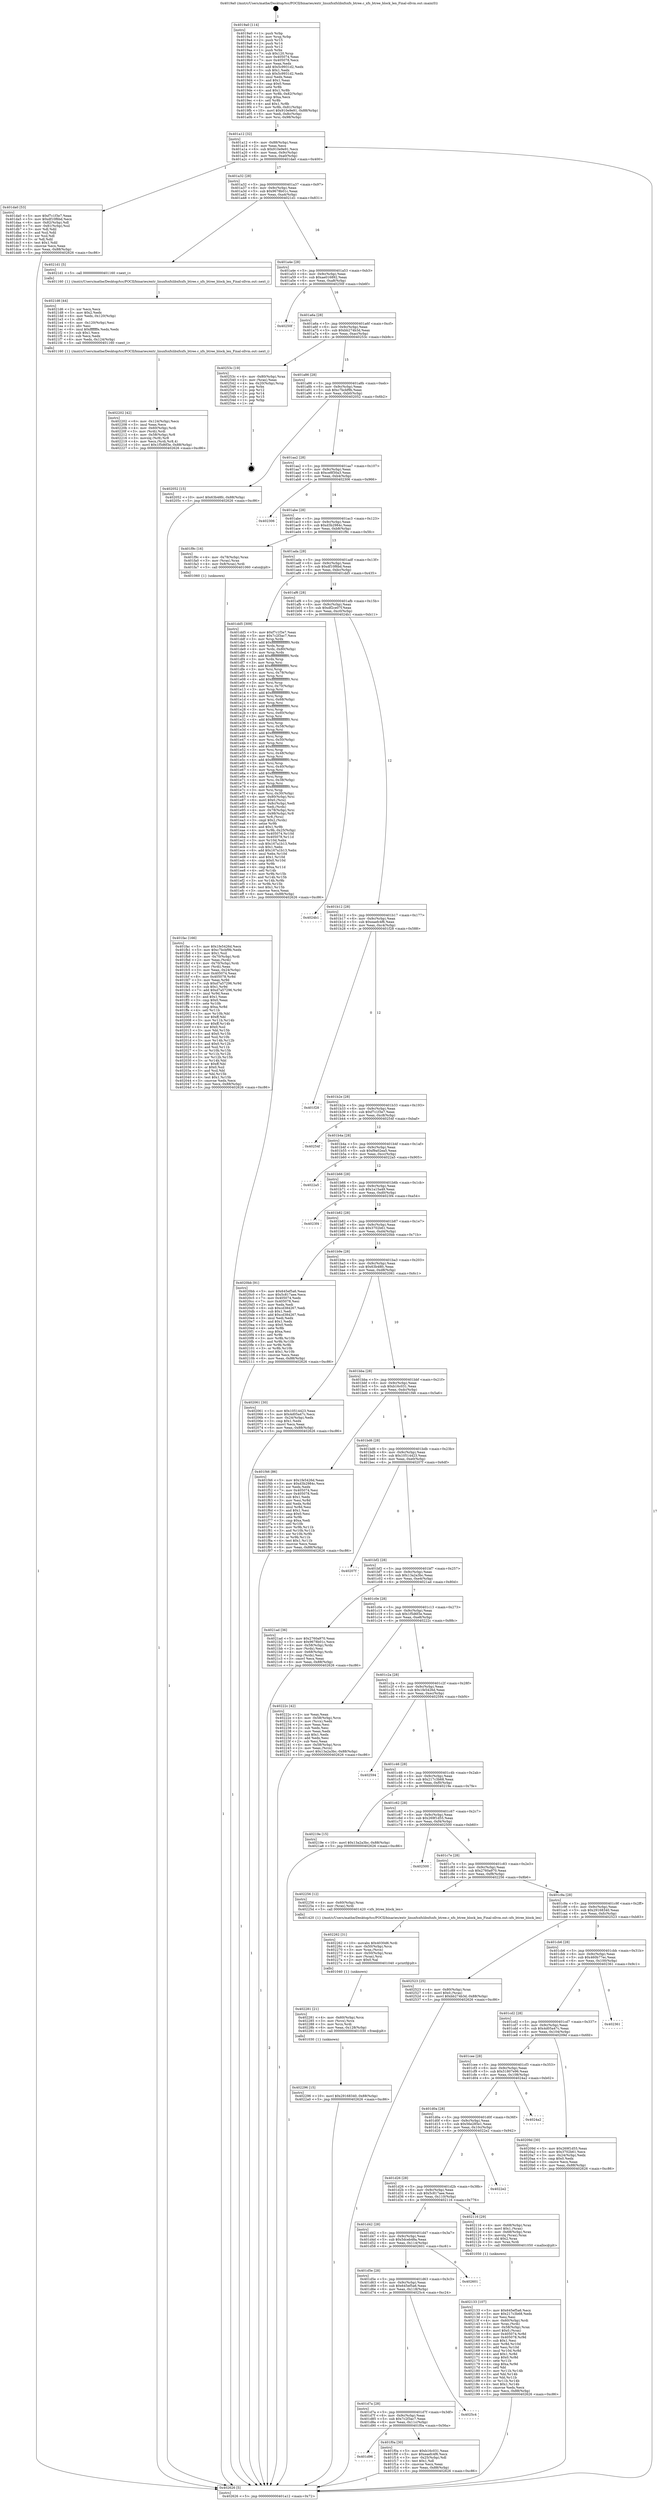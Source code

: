 digraph "0x4019a0" {
  label = "0x4019a0 (/mnt/c/Users/mathe/Desktop/tcc/POCII/binaries/extr_linuxfsxfslibxfsxfs_btree.c_xfs_btree_block_len_Final-ollvm.out::main(0))"
  labelloc = "t"
  node[shape=record]

  Entry [label="",width=0.3,height=0.3,shape=circle,fillcolor=black,style=filled]
  "0x401a12" [label="{
     0x401a12 [32]\l
     | [instrs]\l
     &nbsp;&nbsp;0x401a12 \<+6\>: mov -0x88(%rbp),%eax\l
     &nbsp;&nbsp;0x401a18 \<+2\>: mov %eax,%ecx\l
     &nbsp;&nbsp;0x401a1a \<+6\>: sub $0x910e9e91,%ecx\l
     &nbsp;&nbsp;0x401a20 \<+6\>: mov %eax,-0x9c(%rbp)\l
     &nbsp;&nbsp;0x401a26 \<+6\>: mov %ecx,-0xa0(%rbp)\l
     &nbsp;&nbsp;0x401a2c \<+6\>: je 0000000000401da0 \<main+0x400\>\l
  }"]
  "0x401da0" [label="{
     0x401da0 [53]\l
     | [instrs]\l
     &nbsp;&nbsp;0x401da0 \<+5\>: mov $0xf7c1f3e7,%eax\l
     &nbsp;&nbsp;0x401da5 \<+5\>: mov $0xdf10f6bd,%ecx\l
     &nbsp;&nbsp;0x401daa \<+6\>: mov -0x82(%rbp),%dl\l
     &nbsp;&nbsp;0x401db0 \<+7\>: mov -0x81(%rbp),%sil\l
     &nbsp;&nbsp;0x401db7 \<+3\>: mov %dl,%dil\l
     &nbsp;&nbsp;0x401dba \<+3\>: and %sil,%dil\l
     &nbsp;&nbsp;0x401dbd \<+3\>: xor %sil,%dl\l
     &nbsp;&nbsp;0x401dc0 \<+3\>: or %dl,%dil\l
     &nbsp;&nbsp;0x401dc3 \<+4\>: test $0x1,%dil\l
     &nbsp;&nbsp;0x401dc7 \<+3\>: cmovne %ecx,%eax\l
     &nbsp;&nbsp;0x401dca \<+6\>: mov %eax,-0x88(%rbp)\l
     &nbsp;&nbsp;0x401dd0 \<+5\>: jmp 0000000000402626 \<main+0xc86\>\l
  }"]
  "0x401a32" [label="{
     0x401a32 [28]\l
     | [instrs]\l
     &nbsp;&nbsp;0x401a32 \<+5\>: jmp 0000000000401a37 \<main+0x97\>\l
     &nbsp;&nbsp;0x401a37 \<+6\>: mov -0x9c(%rbp),%eax\l
     &nbsp;&nbsp;0x401a3d \<+5\>: sub $0x9678b01c,%eax\l
     &nbsp;&nbsp;0x401a42 \<+6\>: mov %eax,-0xa4(%rbp)\l
     &nbsp;&nbsp;0x401a48 \<+6\>: je 00000000004021d1 \<main+0x831\>\l
  }"]
  "0x402626" [label="{
     0x402626 [5]\l
     | [instrs]\l
     &nbsp;&nbsp;0x402626 \<+5\>: jmp 0000000000401a12 \<main+0x72\>\l
  }"]
  "0x4019a0" [label="{
     0x4019a0 [114]\l
     | [instrs]\l
     &nbsp;&nbsp;0x4019a0 \<+1\>: push %rbp\l
     &nbsp;&nbsp;0x4019a1 \<+3\>: mov %rsp,%rbp\l
     &nbsp;&nbsp;0x4019a4 \<+2\>: push %r15\l
     &nbsp;&nbsp;0x4019a6 \<+2\>: push %r14\l
     &nbsp;&nbsp;0x4019a8 \<+2\>: push %r12\l
     &nbsp;&nbsp;0x4019aa \<+1\>: push %rbx\l
     &nbsp;&nbsp;0x4019ab \<+7\>: sub $0x120,%rsp\l
     &nbsp;&nbsp;0x4019b2 \<+7\>: mov 0x405074,%eax\l
     &nbsp;&nbsp;0x4019b9 \<+7\>: mov 0x405078,%ecx\l
     &nbsp;&nbsp;0x4019c0 \<+2\>: mov %eax,%edx\l
     &nbsp;&nbsp;0x4019c2 \<+6\>: add $0x5c9931d2,%edx\l
     &nbsp;&nbsp;0x4019c8 \<+3\>: sub $0x1,%edx\l
     &nbsp;&nbsp;0x4019cb \<+6\>: sub $0x5c9931d2,%edx\l
     &nbsp;&nbsp;0x4019d1 \<+3\>: imul %edx,%eax\l
     &nbsp;&nbsp;0x4019d4 \<+3\>: and $0x1,%eax\l
     &nbsp;&nbsp;0x4019d7 \<+3\>: cmp $0x0,%eax\l
     &nbsp;&nbsp;0x4019da \<+4\>: sete %r8b\l
     &nbsp;&nbsp;0x4019de \<+4\>: and $0x1,%r8b\l
     &nbsp;&nbsp;0x4019e2 \<+7\>: mov %r8b,-0x82(%rbp)\l
     &nbsp;&nbsp;0x4019e9 \<+3\>: cmp $0xa,%ecx\l
     &nbsp;&nbsp;0x4019ec \<+4\>: setl %r8b\l
     &nbsp;&nbsp;0x4019f0 \<+4\>: and $0x1,%r8b\l
     &nbsp;&nbsp;0x4019f4 \<+7\>: mov %r8b,-0x81(%rbp)\l
     &nbsp;&nbsp;0x4019fb \<+10\>: movl $0x910e9e91,-0x88(%rbp)\l
     &nbsp;&nbsp;0x401a05 \<+6\>: mov %edi,-0x8c(%rbp)\l
     &nbsp;&nbsp;0x401a0b \<+7\>: mov %rsi,-0x98(%rbp)\l
  }"]
  Exit [label="",width=0.3,height=0.3,shape=circle,fillcolor=black,style=filled,peripheries=2]
  "0x4021d1" [label="{
     0x4021d1 [5]\l
     | [instrs]\l
     &nbsp;&nbsp;0x4021d1 \<+5\>: call 0000000000401160 \<next_i\>\l
     | [calls]\l
     &nbsp;&nbsp;0x401160 \{1\} (/mnt/c/Users/mathe/Desktop/tcc/POCII/binaries/extr_linuxfsxfslibxfsxfs_btree.c_xfs_btree_block_len_Final-ollvm.out::next_i)\l
  }"]
  "0x401a4e" [label="{
     0x401a4e [28]\l
     | [instrs]\l
     &nbsp;&nbsp;0x401a4e \<+5\>: jmp 0000000000401a53 \<main+0xb3\>\l
     &nbsp;&nbsp;0x401a53 \<+6\>: mov -0x9c(%rbp),%eax\l
     &nbsp;&nbsp;0x401a59 \<+5\>: sub $0xae016892,%eax\l
     &nbsp;&nbsp;0x401a5e \<+6\>: mov %eax,-0xa8(%rbp)\l
     &nbsp;&nbsp;0x401a64 \<+6\>: je 000000000040250f \<main+0xb6f\>\l
  }"]
  "0x402296" [label="{
     0x402296 [15]\l
     | [instrs]\l
     &nbsp;&nbsp;0x402296 \<+10\>: movl $0x29168340,-0x88(%rbp)\l
     &nbsp;&nbsp;0x4022a0 \<+5\>: jmp 0000000000402626 \<main+0xc86\>\l
  }"]
  "0x40250f" [label="{
     0x40250f\l
  }", style=dashed]
  "0x401a6a" [label="{
     0x401a6a [28]\l
     | [instrs]\l
     &nbsp;&nbsp;0x401a6a \<+5\>: jmp 0000000000401a6f \<main+0xcf\>\l
     &nbsp;&nbsp;0x401a6f \<+6\>: mov -0x9c(%rbp),%eax\l
     &nbsp;&nbsp;0x401a75 \<+5\>: sub $0xbb274b3d,%eax\l
     &nbsp;&nbsp;0x401a7a \<+6\>: mov %eax,-0xac(%rbp)\l
     &nbsp;&nbsp;0x401a80 \<+6\>: je 000000000040253c \<main+0xb9c\>\l
  }"]
  "0x402281" [label="{
     0x402281 [21]\l
     | [instrs]\l
     &nbsp;&nbsp;0x402281 \<+4\>: mov -0x60(%rbp),%rcx\l
     &nbsp;&nbsp;0x402285 \<+3\>: mov (%rcx),%rcx\l
     &nbsp;&nbsp;0x402288 \<+3\>: mov %rcx,%rdi\l
     &nbsp;&nbsp;0x40228b \<+6\>: mov %eax,-0x128(%rbp)\l
     &nbsp;&nbsp;0x402291 \<+5\>: call 0000000000401030 \<free@plt\>\l
     | [calls]\l
     &nbsp;&nbsp;0x401030 \{1\} (unknown)\l
  }"]
  "0x40253c" [label="{
     0x40253c [19]\l
     | [instrs]\l
     &nbsp;&nbsp;0x40253c \<+4\>: mov -0x80(%rbp),%rax\l
     &nbsp;&nbsp;0x402540 \<+2\>: mov (%rax),%eax\l
     &nbsp;&nbsp;0x402542 \<+4\>: lea -0x20(%rbp),%rsp\l
     &nbsp;&nbsp;0x402546 \<+1\>: pop %rbx\l
     &nbsp;&nbsp;0x402547 \<+2\>: pop %r12\l
     &nbsp;&nbsp;0x402549 \<+2\>: pop %r14\l
     &nbsp;&nbsp;0x40254b \<+2\>: pop %r15\l
     &nbsp;&nbsp;0x40254d \<+1\>: pop %rbp\l
     &nbsp;&nbsp;0x40254e \<+1\>: ret\l
  }"]
  "0x401a86" [label="{
     0x401a86 [28]\l
     | [instrs]\l
     &nbsp;&nbsp;0x401a86 \<+5\>: jmp 0000000000401a8b \<main+0xeb\>\l
     &nbsp;&nbsp;0x401a8b \<+6\>: mov -0x9c(%rbp),%eax\l
     &nbsp;&nbsp;0x401a91 \<+5\>: sub $0xc7bcbf9b,%eax\l
     &nbsp;&nbsp;0x401a96 \<+6\>: mov %eax,-0xb0(%rbp)\l
     &nbsp;&nbsp;0x401a9c \<+6\>: je 0000000000402052 \<main+0x6b2\>\l
  }"]
  "0x402262" [label="{
     0x402262 [31]\l
     | [instrs]\l
     &nbsp;&nbsp;0x402262 \<+10\>: movabs $0x4030d6,%rdi\l
     &nbsp;&nbsp;0x40226c \<+4\>: mov -0x50(%rbp),%rcx\l
     &nbsp;&nbsp;0x402270 \<+3\>: mov %rax,(%rcx)\l
     &nbsp;&nbsp;0x402273 \<+4\>: mov -0x50(%rbp),%rax\l
     &nbsp;&nbsp;0x402277 \<+3\>: mov (%rax),%rsi\l
     &nbsp;&nbsp;0x40227a \<+2\>: mov $0x0,%al\l
     &nbsp;&nbsp;0x40227c \<+5\>: call 0000000000401040 \<printf@plt\>\l
     | [calls]\l
     &nbsp;&nbsp;0x401040 \{1\} (unknown)\l
  }"]
  "0x402052" [label="{
     0x402052 [15]\l
     | [instrs]\l
     &nbsp;&nbsp;0x402052 \<+10\>: movl $0x63b48fc,-0x88(%rbp)\l
     &nbsp;&nbsp;0x40205c \<+5\>: jmp 0000000000402626 \<main+0xc86\>\l
  }"]
  "0x401aa2" [label="{
     0x401aa2 [28]\l
     | [instrs]\l
     &nbsp;&nbsp;0x401aa2 \<+5\>: jmp 0000000000401aa7 \<main+0x107\>\l
     &nbsp;&nbsp;0x401aa7 \<+6\>: mov -0x9c(%rbp),%eax\l
     &nbsp;&nbsp;0x401aad \<+5\>: sub $0xce8f30a3,%eax\l
     &nbsp;&nbsp;0x401ab2 \<+6\>: mov %eax,-0xb4(%rbp)\l
     &nbsp;&nbsp;0x401ab8 \<+6\>: je 0000000000402306 \<main+0x966\>\l
  }"]
  "0x402202" [label="{
     0x402202 [42]\l
     | [instrs]\l
     &nbsp;&nbsp;0x402202 \<+6\>: mov -0x124(%rbp),%ecx\l
     &nbsp;&nbsp;0x402208 \<+3\>: imul %eax,%ecx\l
     &nbsp;&nbsp;0x40220b \<+4\>: mov -0x60(%rbp),%rdi\l
     &nbsp;&nbsp;0x40220f \<+3\>: mov (%rdi),%rdi\l
     &nbsp;&nbsp;0x402212 \<+4\>: mov -0x58(%rbp),%r8\l
     &nbsp;&nbsp;0x402216 \<+3\>: movslq (%r8),%r8\l
     &nbsp;&nbsp;0x402219 \<+4\>: mov %ecx,(%rdi,%r8,4)\l
     &nbsp;&nbsp;0x40221d \<+10\>: movl $0x1f5d6f3e,-0x88(%rbp)\l
     &nbsp;&nbsp;0x402227 \<+5\>: jmp 0000000000402626 \<main+0xc86\>\l
  }"]
  "0x402306" [label="{
     0x402306\l
  }", style=dashed]
  "0x401abe" [label="{
     0x401abe [28]\l
     | [instrs]\l
     &nbsp;&nbsp;0x401abe \<+5\>: jmp 0000000000401ac3 \<main+0x123\>\l
     &nbsp;&nbsp;0x401ac3 \<+6\>: mov -0x9c(%rbp),%eax\l
     &nbsp;&nbsp;0x401ac9 \<+5\>: sub $0xd3b2984c,%eax\l
     &nbsp;&nbsp;0x401ace \<+6\>: mov %eax,-0xb8(%rbp)\l
     &nbsp;&nbsp;0x401ad4 \<+6\>: je 0000000000401f9c \<main+0x5fc\>\l
  }"]
  "0x4021d6" [label="{
     0x4021d6 [44]\l
     | [instrs]\l
     &nbsp;&nbsp;0x4021d6 \<+2\>: xor %ecx,%ecx\l
     &nbsp;&nbsp;0x4021d8 \<+5\>: mov $0x2,%edx\l
     &nbsp;&nbsp;0x4021dd \<+6\>: mov %edx,-0x120(%rbp)\l
     &nbsp;&nbsp;0x4021e3 \<+1\>: cltd\l
     &nbsp;&nbsp;0x4021e4 \<+6\>: mov -0x120(%rbp),%esi\l
     &nbsp;&nbsp;0x4021ea \<+2\>: idiv %esi\l
     &nbsp;&nbsp;0x4021ec \<+6\>: imul $0xfffffffe,%edx,%edx\l
     &nbsp;&nbsp;0x4021f2 \<+3\>: sub $0x1,%ecx\l
     &nbsp;&nbsp;0x4021f5 \<+2\>: sub %ecx,%edx\l
     &nbsp;&nbsp;0x4021f7 \<+6\>: mov %edx,-0x124(%rbp)\l
     &nbsp;&nbsp;0x4021fd \<+5\>: call 0000000000401160 \<next_i\>\l
     | [calls]\l
     &nbsp;&nbsp;0x401160 \{1\} (/mnt/c/Users/mathe/Desktop/tcc/POCII/binaries/extr_linuxfsxfslibxfsxfs_btree.c_xfs_btree_block_len_Final-ollvm.out::next_i)\l
  }"]
  "0x401f9c" [label="{
     0x401f9c [16]\l
     | [instrs]\l
     &nbsp;&nbsp;0x401f9c \<+4\>: mov -0x78(%rbp),%rax\l
     &nbsp;&nbsp;0x401fa0 \<+3\>: mov (%rax),%rax\l
     &nbsp;&nbsp;0x401fa3 \<+4\>: mov 0x8(%rax),%rdi\l
     &nbsp;&nbsp;0x401fa7 \<+5\>: call 0000000000401060 \<atoi@plt\>\l
     | [calls]\l
     &nbsp;&nbsp;0x401060 \{1\} (unknown)\l
  }"]
  "0x401ada" [label="{
     0x401ada [28]\l
     | [instrs]\l
     &nbsp;&nbsp;0x401ada \<+5\>: jmp 0000000000401adf \<main+0x13f\>\l
     &nbsp;&nbsp;0x401adf \<+6\>: mov -0x9c(%rbp),%eax\l
     &nbsp;&nbsp;0x401ae5 \<+5\>: sub $0xdf10f6bd,%eax\l
     &nbsp;&nbsp;0x401aea \<+6\>: mov %eax,-0xbc(%rbp)\l
     &nbsp;&nbsp;0x401af0 \<+6\>: je 0000000000401dd5 \<main+0x435\>\l
  }"]
  "0x402133" [label="{
     0x402133 [107]\l
     | [instrs]\l
     &nbsp;&nbsp;0x402133 \<+5\>: mov $0x645ef5a6,%ecx\l
     &nbsp;&nbsp;0x402138 \<+5\>: mov $0x217c3b68,%edx\l
     &nbsp;&nbsp;0x40213d \<+2\>: xor %esi,%esi\l
     &nbsp;&nbsp;0x40213f \<+4\>: mov -0x60(%rbp),%rdi\l
     &nbsp;&nbsp;0x402143 \<+3\>: mov %rax,(%rdi)\l
     &nbsp;&nbsp;0x402146 \<+4\>: mov -0x58(%rbp),%rax\l
     &nbsp;&nbsp;0x40214a \<+6\>: movl $0x0,(%rax)\l
     &nbsp;&nbsp;0x402150 \<+8\>: mov 0x405074,%r8d\l
     &nbsp;&nbsp;0x402158 \<+8\>: mov 0x405078,%r9d\l
     &nbsp;&nbsp;0x402160 \<+3\>: sub $0x1,%esi\l
     &nbsp;&nbsp;0x402163 \<+3\>: mov %r8d,%r10d\l
     &nbsp;&nbsp;0x402166 \<+3\>: add %esi,%r10d\l
     &nbsp;&nbsp;0x402169 \<+4\>: imul %r10d,%r8d\l
     &nbsp;&nbsp;0x40216d \<+4\>: and $0x1,%r8d\l
     &nbsp;&nbsp;0x402171 \<+4\>: cmp $0x0,%r8d\l
     &nbsp;&nbsp;0x402175 \<+4\>: sete %r11b\l
     &nbsp;&nbsp;0x402179 \<+4\>: cmp $0xa,%r9d\l
     &nbsp;&nbsp;0x40217d \<+3\>: setl %bl\l
     &nbsp;&nbsp;0x402180 \<+3\>: mov %r11b,%r14b\l
     &nbsp;&nbsp;0x402183 \<+3\>: and %bl,%r14b\l
     &nbsp;&nbsp;0x402186 \<+3\>: xor %bl,%r11b\l
     &nbsp;&nbsp;0x402189 \<+3\>: or %r11b,%r14b\l
     &nbsp;&nbsp;0x40218c \<+4\>: test $0x1,%r14b\l
     &nbsp;&nbsp;0x402190 \<+3\>: cmovne %edx,%ecx\l
     &nbsp;&nbsp;0x402193 \<+6\>: mov %ecx,-0x88(%rbp)\l
     &nbsp;&nbsp;0x402199 \<+5\>: jmp 0000000000402626 \<main+0xc86\>\l
  }"]
  "0x401dd5" [label="{
     0x401dd5 [309]\l
     | [instrs]\l
     &nbsp;&nbsp;0x401dd5 \<+5\>: mov $0xf7c1f3e7,%eax\l
     &nbsp;&nbsp;0x401dda \<+5\>: mov $0x7c2f3ac7,%ecx\l
     &nbsp;&nbsp;0x401ddf \<+3\>: mov %rsp,%rdx\l
     &nbsp;&nbsp;0x401de2 \<+4\>: add $0xfffffffffffffff0,%rdx\l
     &nbsp;&nbsp;0x401de6 \<+3\>: mov %rdx,%rsp\l
     &nbsp;&nbsp;0x401de9 \<+4\>: mov %rdx,-0x80(%rbp)\l
     &nbsp;&nbsp;0x401ded \<+3\>: mov %rsp,%rdx\l
     &nbsp;&nbsp;0x401df0 \<+4\>: add $0xfffffffffffffff0,%rdx\l
     &nbsp;&nbsp;0x401df4 \<+3\>: mov %rdx,%rsp\l
     &nbsp;&nbsp;0x401df7 \<+3\>: mov %rsp,%rsi\l
     &nbsp;&nbsp;0x401dfa \<+4\>: add $0xfffffffffffffff0,%rsi\l
     &nbsp;&nbsp;0x401dfe \<+3\>: mov %rsi,%rsp\l
     &nbsp;&nbsp;0x401e01 \<+4\>: mov %rsi,-0x78(%rbp)\l
     &nbsp;&nbsp;0x401e05 \<+3\>: mov %rsp,%rsi\l
     &nbsp;&nbsp;0x401e08 \<+4\>: add $0xfffffffffffffff0,%rsi\l
     &nbsp;&nbsp;0x401e0c \<+3\>: mov %rsi,%rsp\l
     &nbsp;&nbsp;0x401e0f \<+4\>: mov %rsi,-0x70(%rbp)\l
     &nbsp;&nbsp;0x401e13 \<+3\>: mov %rsp,%rsi\l
     &nbsp;&nbsp;0x401e16 \<+4\>: add $0xfffffffffffffff0,%rsi\l
     &nbsp;&nbsp;0x401e1a \<+3\>: mov %rsi,%rsp\l
     &nbsp;&nbsp;0x401e1d \<+4\>: mov %rsi,-0x68(%rbp)\l
     &nbsp;&nbsp;0x401e21 \<+3\>: mov %rsp,%rsi\l
     &nbsp;&nbsp;0x401e24 \<+4\>: add $0xfffffffffffffff0,%rsi\l
     &nbsp;&nbsp;0x401e28 \<+3\>: mov %rsi,%rsp\l
     &nbsp;&nbsp;0x401e2b \<+4\>: mov %rsi,-0x60(%rbp)\l
     &nbsp;&nbsp;0x401e2f \<+3\>: mov %rsp,%rsi\l
     &nbsp;&nbsp;0x401e32 \<+4\>: add $0xfffffffffffffff0,%rsi\l
     &nbsp;&nbsp;0x401e36 \<+3\>: mov %rsi,%rsp\l
     &nbsp;&nbsp;0x401e39 \<+4\>: mov %rsi,-0x58(%rbp)\l
     &nbsp;&nbsp;0x401e3d \<+3\>: mov %rsp,%rsi\l
     &nbsp;&nbsp;0x401e40 \<+4\>: add $0xfffffffffffffff0,%rsi\l
     &nbsp;&nbsp;0x401e44 \<+3\>: mov %rsi,%rsp\l
     &nbsp;&nbsp;0x401e47 \<+4\>: mov %rsi,-0x50(%rbp)\l
     &nbsp;&nbsp;0x401e4b \<+3\>: mov %rsp,%rsi\l
     &nbsp;&nbsp;0x401e4e \<+4\>: add $0xfffffffffffffff0,%rsi\l
     &nbsp;&nbsp;0x401e52 \<+3\>: mov %rsi,%rsp\l
     &nbsp;&nbsp;0x401e55 \<+4\>: mov %rsi,-0x48(%rbp)\l
     &nbsp;&nbsp;0x401e59 \<+3\>: mov %rsp,%rsi\l
     &nbsp;&nbsp;0x401e5c \<+4\>: add $0xfffffffffffffff0,%rsi\l
     &nbsp;&nbsp;0x401e60 \<+3\>: mov %rsi,%rsp\l
     &nbsp;&nbsp;0x401e63 \<+4\>: mov %rsi,-0x40(%rbp)\l
     &nbsp;&nbsp;0x401e67 \<+3\>: mov %rsp,%rsi\l
     &nbsp;&nbsp;0x401e6a \<+4\>: add $0xfffffffffffffff0,%rsi\l
     &nbsp;&nbsp;0x401e6e \<+3\>: mov %rsi,%rsp\l
     &nbsp;&nbsp;0x401e71 \<+4\>: mov %rsi,-0x38(%rbp)\l
     &nbsp;&nbsp;0x401e75 \<+3\>: mov %rsp,%rsi\l
     &nbsp;&nbsp;0x401e78 \<+4\>: add $0xfffffffffffffff0,%rsi\l
     &nbsp;&nbsp;0x401e7c \<+3\>: mov %rsi,%rsp\l
     &nbsp;&nbsp;0x401e7f \<+4\>: mov %rsi,-0x30(%rbp)\l
     &nbsp;&nbsp;0x401e83 \<+4\>: mov -0x80(%rbp),%rsi\l
     &nbsp;&nbsp;0x401e87 \<+6\>: movl $0x0,(%rsi)\l
     &nbsp;&nbsp;0x401e8d \<+6\>: mov -0x8c(%rbp),%edi\l
     &nbsp;&nbsp;0x401e93 \<+2\>: mov %edi,(%rdx)\l
     &nbsp;&nbsp;0x401e95 \<+4\>: mov -0x78(%rbp),%rsi\l
     &nbsp;&nbsp;0x401e99 \<+7\>: mov -0x98(%rbp),%r8\l
     &nbsp;&nbsp;0x401ea0 \<+3\>: mov %r8,(%rsi)\l
     &nbsp;&nbsp;0x401ea3 \<+3\>: cmpl $0x2,(%rdx)\l
     &nbsp;&nbsp;0x401ea6 \<+4\>: setne %r9b\l
     &nbsp;&nbsp;0x401eaa \<+4\>: and $0x1,%r9b\l
     &nbsp;&nbsp;0x401eae \<+4\>: mov %r9b,-0x25(%rbp)\l
     &nbsp;&nbsp;0x401eb2 \<+8\>: mov 0x405074,%r10d\l
     &nbsp;&nbsp;0x401eba \<+8\>: mov 0x405078,%r11d\l
     &nbsp;&nbsp;0x401ec2 \<+3\>: mov %r10d,%ebx\l
     &nbsp;&nbsp;0x401ec5 \<+6\>: sub $0x167a1b13,%ebx\l
     &nbsp;&nbsp;0x401ecb \<+3\>: sub $0x1,%ebx\l
     &nbsp;&nbsp;0x401ece \<+6\>: add $0x167a1b13,%ebx\l
     &nbsp;&nbsp;0x401ed4 \<+4\>: imul %ebx,%r10d\l
     &nbsp;&nbsp;0x401ed8 \<+4\>: and $0x1,%r10d\l
     &nbsp;&nbsp;0x401edc \<+4\>: cmp $0x0,%r10d\l
     &nbsp;&nbsp;0x401ee0 \<+4\>: sete %r9b\l
     &nbsp;&nbsp;0x401ee4 \<+4\>: cmp $0xa,%r11d\l
     &nbsp;&nbsp;0x401ee8 \<+4\>: setl %r14b\l
     &nbsp;&nbsp;0x401eec \<+3\>: mov %r9b,%r15b\l
     &nbsp;&nbsp;0x401eef \<+3\>: and %r14b,%r15b\l
     &nbsp;&nbsp;0x401ef2 \<+3\>: xor %r14b,%r9b\l
     &nbsp;&nbsp;0x401ef5 \<+3\>: or %r9b,%r15b\l
     &nbsp;&nbsp;0x401ef8 \<+4\>: test $0x1,%r15b\l
     &nbsp;&nbsp;0x401efc \<+3\>: cmovne %ecx,%eax\l
     &nbsp;&nbsp;0x401eff \<+6\>: mov %eax,-0x88(%rbp)\l
     &nbsp;&nbsp;0x401f05 \<+5\>: jmp 0000000000402626 \<main+0xc86\>\l
  }"]
  "0x401af6" [label="{
     0x401af6 [28]\l
     | [instrs]\l
     &nbsp;&nbsp;0x401af6 \<+5\>: jmp 0000000000401afb \<main+0x15b\>\l
     &nbsp;&nbsp;0x401afb \<+6\>: mov -0x9c(%rbp),%eax\l
     &nbsp;&nbsp;0x401b01 \<+5\>: sub $0xdf2ce07f,%eax\l
     &nbsp;&nbsp;0x401b06 \<+6\>: mov %eax,-0xc0(%rbp)\l
     &nbsp;&nbsp;0x401b0c \<+6\>: je 00000000004024b1 \<main+0xb11\>\l
  }"]
  "0x401fac" [label="{
     0x401fac [166]\l
     | [instrs]\l
     &nbsp;&nbsp;0x401fac \<+5\>: mov $0x1fe5426d,%ecx\l
     &nbsp;&nbsp;0x401fb1 \<+5\>: mov $0xc7bcbf9b,%edx\l
     &nbsp;&nbsp;0x401fb6 \<+3\>: mov $0x1,%sil\l
     &nbsp;&nbsp;0x401fb9 \<+4\>: mov -0x70(%rbp),%rdi\l
     &nbsp;&nbsp;0x401fbd \<+2\>: mov %eax,(%rdi)\l
     &nbsp;&nbsp;0x401fbf \<+4\>: mov -0x70(%rbp),%rdi\l
     &nbsp;&nbsp;0x401fc3 \<+2\>: mov (%rdi),%eax\l
     &nbsp;&nbsp;0x401fc5 \<+3\>: mov %eax,-0x24(%rbp)\l
     &nbsp;&nbsp;0x401fc8 \<+7\>: mov 0x405074,%eax\l
     &nbsp;&nbsp;0x401fcf \<+8\>: mov 0x405078,%r8d\l
     &nbsp;&nbsp;0x401fd7 \<+3\>: mov %eax,%r9d\l
     &nbsp;&nbsp;0x401fda \<+7\>: sub $0xd7a57296,%r9d\l
     &nbsp;&nbsp;0x401fe1 \<+4\>: sub $0x1,%r9d\l
     &nbsp;&nbsp;0x401fe5 \<+7\>: add $0xd7a57296,%r9d\l
     &nbsp;&nbsp;0x401fec \<+4\>: imul %r9d,%eax\l
     &nbsp;&nbsp;0x401ff0 \<+3\>: and $0x1,%eax\l
     &nbsp;&nbsp;0x401ff3 \<+3\>: cmp $0x0,%eax\l
     &nbsp;&nbsp;0x401ff6 \<+4\>: sete %r10b\l
     &nbsp;&nbsp;0x401ffa \<+4\>: cmp $0xa,%r8d\l
     &nbsp;&nbsp;0x401ffe \<+4\>: setl %r11b\l
     &nbsp;&nbsp;0x402002 \<+3\>: mov %r10b,%bl\l
     &nbsp;&nbsp;0x402005 \<+3\>: xor $0xff,%bl\l
     &nbsp;&nbsp;0x402008 \<+3\>: mov %r11b,%r14b\l
     &nbsp;&nbsp;0x40200b \<+4\>: xor $0xff,%r14b\l
     &nbsp;&nbsp;0x40200f \<+4\>: xor $0x0,%sil\l
     &nbsp;&nbsp;0x402013 \<+3\>: mov %bl,%r15b\l
     &nbsp;&nbsp;0x402016 \<+4\>: and $0x0,%r15b\l
     &nbsp;&nbsp;0x40201a \<+3\>: and %sil,%r10b\l
     &nbsp;&nbsp;0x40201d \<+3\>: mov %r14b,%r12b\l
     &nbsp;&nbsp;0x402020 \<+4\>: and $0x0,%r12b\l
     &nbsp;&nbsp;0x402024 \<+3\>: and %sil,%r11b\l
     &nbsp;&nbsp;0x402027 \<+3\>: or %r10b,%r15b\l
     &nbsp;&nbsp;0x40202a \<+3\>: or %r11b,%r12b\l
     &nbsp;&nbsp;0x40202d \<+3\>: xor %r12b,%r15b\l
     &nbsp;&nbsp;0x402030 \<+3\>: or %r14b,%bl\l
     &nbsp;&nbsp;0x402033 \<+3\>: xor $0xff,%bl\l
     &nbsp;&nbsp;0x402036 \<+4\>: or $0x0,%sil\l
     &nbsp;&nbsp;0x40203a \<+3\>: and %sil,%bl\l
     &nbsp;&nbsp;0x40203d \<+3\>: or %bl,%r15b\l
     &nbsp;&nbsp;0x402040 \<+4\>: test $0x1,%r15b\l
     &nbsp;&nbsp;0x402044 \<+3\>: cmovne %edx,%ecx\l
     &nbsp;&nbsp;0x402047 \<+6\>: mov %ecx,-0x88(%rbp)\l
     &nbsp;&nbsp;0x40204d \<+5\>: jmp 0000000000402626 \<main+0xc86\>\l
  }"]
  "0x401d96" [label="{
     0x401d96\l
  }", style=dashed]
  "0x4024b1" [label="{
     0x4024b1\l
  }", style=dashed]
  "0x401b12" [label="{
     0x401b12 [28]\l
     | [instrs]\l
     &nbsp;&nbsp;0x401b12 \<+5\>: jmp 0000000000401b17 \<main+0x177\>\l
     &nbsp;&nbsp;0x401b17 \<+6\>: mov -0x9c(%rbp),%eax\l
     &nbsp;&nbsp;0x401b1d \<+5\>: sub $0xeaefc4f6,%eax\l
     &nbsp;&nbsp;0x401b22 \<+6\>: mov %eax,-0xc4(%rbp)\l
     &nbsp;&nbsp;0x401b28 \<+6\>: je 0000000000401f28 \<main+0x588\>\l
  }"]
  "0x401f0a" [label="{
     0x401f0a [30]\l
     | [instrs]\l
     &nbsp;&nbsp;0x401f0a \<+5\>: mov $0xb16c031,%eax\l
     &nbsp;&nbsp;0x401f0f \<+5\>: mov $0xeaefc4f6,%ecx\l
     &nbsp;&nbsp;0x401f14 \<+3\>: mov -0x25(%rbp),%dl\l
     &nbsp;&nbsp;0x401f17 \<+3\>: test $0x1,%dl\l
     &nbsp;&nbsp;0x401f1a \<+3\>: cmovne %ecx,%eax\l
     &nbsp;&nbsp;0x401f1d \<+6\>: mov %eax,-0x88(%rbp)\l
     &nbsp;&nbsp;0x401f23 \<+5\>: jmp 0000000000402626 \<main+0xc86\>\l
  }"]
  "0x401f28" [label="{
     0x401f28\l
  }", style=dashed]
  "0x401b2e" [label="{
     0x401b2e [28]\l
     | [instrs]\l
     &nbsp;&nbsp;0x401b2e \<+5\>: jmp 0000000000401b33 \<main+0x193\>\l
     &nbsp;&nbsp;0x401b33 \<+6\>: mov -0x9c(%rbp),%eax\l
     &nbsp;&nbsp;0x401b39 \<+5\>: sub $0xf7c1f3e7,%eax\l
     &nbsp;&nbsp;0x401b3e \<+6\>: mov %eax,-0xc8(%rbp)\l
     &nbsp;&nbsp;0x401b44 \<+6\>: je 000000000040254f \<main+0xbaf\>\l
  }"]
  "0x401d7a" [label="{
     0x401d7a [28]\l
     | [instrs]\l
     &nbsp;&nbsp;0x401d7a \<+5\>: jmp 0000000000401d7f \<main+0x3df\>\l
     &nbsp;&nbsp;0x401d7f \<+6\>: mov -0x9c(%rbp),%eax\l
     &nbsp;&nbsp;0x401d85 \<+5\>: sub $0x7c2f3ac7,%eax\l
     &nbsp;&nbsp;0x401d8a \<+6\>: mov %eax,-0x11c(%rbp)\l
     &nbsp;&nbsp;0x401d90 \<+6\>: je 0000000000401f0a \<main+0x56a\>\l
  }"]
  "0x40254f" [label="{
     0x40254f\l
  }", style=dashed]
  "0x401b4a" [label="{
     0x401b4a [28]\l
     | [instrs]\l
     &nbsp;&nbsp;0x401b4a \<+5\>: jmp 0000000000401b4f \<main+0x1af\>\l
     &nbsp;&nbsp;0x401b4f \<+6\>: mov -0x9c(%rbp),%eax\l
     &nbsp;&nbsp;0x401b55 \<+5\>: sub $0xf9a02ea5,%eax\l
     &nbsp;&nbsp;0x401b5a \<+6\>: mov %eax,-0xcc(%rbp)\l
     &nbsp;&nbsp;0x401b60 \<+6\>: je 00000000004022a5 \<main+0x905\>\l
  }"]
  "0x4025c4" [label="{
     0x4025c4\l
  }", style=dashed]
  "0x4022a5" [label="{
     0x4022a5\l
  }", style=dashed]
  "0x401b66" [label="{
     0x401b66 [28]\l
     | [instrs]\l
     &nbsp;&nbsp;0x401b66 \<+5\>: jmp 0000000000401b6b \<main+0x1cb\>\l
     &nbsp;&nbsp;0x401b6b \<+6\>: mov -0x9c(%rbp),%eax\l
     &nbsp;&nbsp;0x401b71 \<+5\>: sub $0x1a15a49,%eax\l
     &nbsp;&nbsp;0x401b76 \<+6\>: mov %eax,-0xd0(%rbp)\l
     &nbsp;&nbsp;0x401b7c \<+6\>: je 00000000004023f4 \<main+0xa54\>\l
  }"]
  "0x401d5e" [label="{
     0x401d5e [28]\l
     | [instrs]\l
     &nbsp;&nbsp;0x401d5e \<+5\>: jmp 0000000000401d63 \<main+0x3c3\>\l
     &nbsp;&nbsp;0x401d63 \<+6\>: mov -0x9c(%rbp),%eax\l
     &nbsp;&nbsp;0x401d69 \<+5\>: sub $0x645ef5a6,%eax\l
     &nbsp;&nbsp;0x401d6e \<+6\>: mov %eax,-0x118(%rbp)\l
     &nbsp;&nbsp;0x401d74 \<+6\>: je 00000000004025c4 \<main+0xc24\>\l
  }"]
  "0x4023f4" [label="{
     0x4023f4\l
  }", style=dashed]
  "0x401b82" [label="{
     0x401b82 [28]\l
     | [instrs]\l
     &nbsp;&nbsp;0x401b82 \<+5\>: jmp 0000000000401b87 \<main+0x1e7\>\l
     &nbsp;&nbsp;0x401b87 \<+6\>: mov -0x9c(%rbp),%eax\l
     &nbsp;&nbsp;0x401b8d \<+5\>: sub $0x3702b61,%eax\l
     &nbsp;&nbsp;0x401b92 \<+6\>: mov %eax,-0xd4(%rbp)\l
     &nbsp;&nbsp;0x401b98 \<+6\>: je 00000000004020bb \<main+0x71b\>\l
  }"]
  "0x402601" [label="{
     0x402601\l
  }", style=dashed]
  "0x4020bb" [label="{
     0x4020bb [91]\l
     | [instrs]\l
     &nbsp;&nbsp;0x4020bb \<+5\>: mov $0x645ef5a6,%eax\l
     &nbsp;&nbsp;0x4020c0 \<+5\>: mov $0x5c817aee,%ecx\l
     &nbsp;&nbsp;0x4020c5 \<+7\>: mov 0x405074,%edx\l
     &nbsp;&nbsp;0x4020cc \<+7\>: mov 0x405078,%esi\l
     &nbsp;&nbsp;0x4020d3 \<+2\>: mov %edx,%edi\l
     &nbsp;&nbsp;0x4020d5 \<+6\>: sub $0xcd384267,%edi\l
     &nbsp;&nbsp;0x4020db \<+3\>: sub $0x1,%edi\l
     &nbsp;&nbsp;0x4020de \<+6\>: add $0xcd384267,%edi\l
     &nbsp;&nbsp;0x4020e4 \<+3\>: imul %edi,%edx\l
     &nbsp;&nbsp;0x4020e7 \<+3\>: and $0x1,%edx\l
     &nbsp;&nbsp;0x4020ea \<+3\>: cmp $0x0,%edx\l
     &nbsp;&nbsp;0x4020ed \<+4\>: sete %r8b\l
     &nbsp;&nbsp;0x4020f1 \<+3\>: cmp $0xa,%esi\l
     &nbsp;&nbsp;0x4020f4 \<+4\>: setl %r9b\l
     &nbsp;&nbsp;0x4020f8 \<+3\>: mov %r8b,%r10b\l
     &nbsp;&nbsp;0x4020fb \<+3\>: and %r9b,%r10b\l
     &nbsp;&nbsp;0x4020fe \<+3\>: xor %r9b,%r8b\l
     &nbsp;&nbsp;0x402101 \<+3\>: or %r8b,%r10b\l
     &nbsp;&nbsp;0x402104 \<+4\>: test $0x1,%r10b\l
     &nbsp;&nbsp;0x402108 \<+3\>: cmovne %ecx,%eax\l
     &nbsp;&nbsp;0x40210b \<+6\>: mov %eax,-0x88(%rbp)\l
     &nbsp;&nbsp;0x402111 \<+5\>: jmp 0000000000402626 \<main+0xc86\>\l
  }"]
  "0x401b9e" [label="{
     0x401b9e [28]\l
     | [instrs]\l
     &nbsp;&nbsp;0x401b9e \<+5\>: jmp 0000000000401ba3 \<main+0x203\>\l
     &nbsp;&nbsp;0x401ba3 \<+6\>: mov -0x9c(%rbp),%eax\l
     &nbsp;&nbsp;0x401ba9 \<+5\>: sub $0x63b48fc,%eax\l
     &nbsp;&nbsp;0x401bae \<+6\>: mov %eax,-0xd8(%rbp)\l
     &nbsp;&nbsp;0x401bb4 \<+6\>: je 0000000000402061 \<main+0x6c1\>\l
  }"]
  "0x401d42" [label="{
     0x401d42 [28]\l
     | [instrs]\l
     &nbsp;&nbsp;0x401d42 \<+5\>: jmp 0000000000401d47 \<main+0x3a7\>\l
     &nbsp;&nbsp;0x401d47 \<+6\>: mov -0x9c(%rbp),%eax\l
     &nbsp;&nbsp;0x401d4d \<+5\>: sub $0x5dceb48a,%eax\l
     &nbsp;&nbsp;0x401d52 \<+6\>: mov %eax,-0x114(%rbp)\l
     &nbsp;&nbsp;0x401d58 \<+6\>: je 0000000000402601 \<main+0xc61\>\l
  }"]
  "0x402061" [label="{
     0x402061 [30]\l
     | [instrs]\l
     &nbsp;&nbsp;0x402061 \<+5\>: mov $0x10514423,%eax\l
     &nbsp;&nbsp;0x402066 \<+5\>: mov $0x4d05a47c,%ecx\l
     &nbsp;&nbsp;0x40206b \<+3\>: mov -0x24(%rbp),%edx\l
     &nbsp;&nbsp;0x40206e \<+3\>: cmp $0x1,%edx\l
     &nbsp;&nbsp;0x402071 \<+3\>: cmovl %ecx,%eax\l
     &nbsp;&nbsp;0x402074 \<+6\>: mov %eax,-0x88(%rbp)\l
     &nbsp;&nbsp;0x40207a \<+5\>: jmp 0000000000402626 \<main+0xc86\>\l
  }"]
  "0x401bba" [label="{
     0x401bba [28]\l
     | [instrs]\l
     &nbsp;&nbsp;0x401bba \<+5\>: jmp 0000000000401bbf \<main+0x21f\>\l
     &nbsp;&nbsp;0x401bbf \<+6\>: mov -0x9c(%rbp),%eax\l
     &nbsp;&nbsp;0x401bc5 \<+5\>: sub $0xb16c031,%eax\l
     &nbsp;&nbsp;0x401bca \<+6\>: mov %eax,-0xdc(%rbp)\l
     &nbsp;&nbsp;0x401bd0 \<+6\>: je 0000000000401f46 \<main+0x5a6\>\l
  }"]
  "0x402116" [label="{
     0x402116 [29]\l
     | [instrs]\l
     &nbsp;&nbsp;0x402116 \<+4\>: mov -0x68(%rbp),%rax\l
     &nbsp;&nbsp;0x40211a \<+6\>: movl $0x1,(%rax)\l
     &nbsp;&nbsp;0x402120 \<+4\>: mov -0x68(%rbp),%rax\l
     &nbsp;&nbsp;0x402124 \<+3\>: movslq (%rax),%rax\l
     &nbsp;&nbsp;0x402127 \<+4\>: shl $0x2,%rax\l
     &nbsp;&nbsp;0x40212b \<+3\>: mov %rax,%rdi\l
     &nbsp;&nbsp;0x40212e \<+5\>: call 0000000000401050 \<malloc@plt\>\l
     | [calls]\l
     &nbsp;&nbsp;0x401050 \{1\} (unknown)\l
  }"]
  "0x401f46" [label="{
     0x401f46 [86]\l
     | [instrs]\l
     &nbsp;&nbsp;0x401f46 \<+5\>: mov $0x1fe5426d,%eax\l
     &nbsp;&nbsp;0x401f4b \<+5\>: mov $0xd3b2984c,%ecx\l
     &nbsp;&nbsp;0x401f50 \<+2\>: xor %edx,%edx\l
     &nbsp;&nbsp;0x401f52 \<+7\>: mov 0x405074,%esi\l
     &nbsp;&nbsp;0x401f59 \<+7\>: mov 0x405078,%edi\l
     &nbsp;&nbsp;0x401f60 \<+3\>: sub $0x1,%edx\l
     &nbsp;&nbsp;0x401f63 \<+3\>: mov %esi,%r8d\l
     &nbsp;&nbsp;0x401f66 \<+3\>: add %edx,%r8d\l
     &nbsp;&nbsp;0x401f69 \<+4\>: imul %r8d,%esi\l
     &nbsp;&nbsp;0x401f6d \<+3\>: and $0x1,%esi\l
     &nbsp;&nbsp;0x401f70 \<+3\>: cmp $0x0,%esi\l
     &nbsp;&nbsp;0x401f73 \<+4\>: sete %r9b\l
     &nbsp;&nbsp;0x401f77 \<+3\>: cmp $0xa,%edi\l
     &nbsp;&nbsp;0x401f7a \<+4\>: setl %r10b\l
     &nbsp;&nbsp;0x401f7e \<+3\>: mov %r9b,%r11b\l
     &nbsp;&nbsp;0x401f81 \<+3\>: and %r10b,%r11b\l
     &nbsp;&nbsp;0x401f84 \<+3\>: xor %r10b,%r9b\l
     &nbsp;&nbsp;0x401f87 \<+3\>: or %r9b,%r11b\l
     &nbsp;&nbsp;0x401f8a \<+4\>: test $0x1,%r11b\l
     &nbsp;&nbsp;0x401f8e \<+3\>: cmovne %ecx,%eax\l
     &nbsp;&nbsp;0x401f91 \<+6\>: mov %eax,-0x88(%rbp)\l
     &nbsp;&nbsp;0x401f97 \<+5\>: jmp 0000000000402626 \<main+0xc86\>\l
  }"]
  "0x401bd6" [label="{
     0x401bd6 [28]\l
     | [instrs]\l
     &nbsp;&nbsp;0x401bd6 \<+5\>: jmp 0000000000401bdb \<main+0x23b\>\l
     &nbsp;&nbsp;0x401bdb \<+6\>: mov -0x9c(%rbp),%eax\l
     &nbsp;&nbsp;0x401be1 \<+5\>: sub $0x10514423,%eax\l
     &nbsp;&nbsp;0x401be6 \<+6\>: mov %eax,-0xe0(%rbp)\l
     &nbsp;&nbsp;0x401bec \<+6\>: je 000000000040207f \<main+0x6df\>\l
  }"]
  "0x401d26" [label="{
     0x401d26 [28]\l
     | [instrs]\l
     &nbsp;&nbsp;0x401d26 \<+5\>: jmp 0000000000401d2b \<main+0x38b\>\l
     &nbsp;&nbsp;0x401d2b \<+6\>: mov -0x9c(%rbp),%eax\l
     &nbsp;&nbsp;0x401d31 \<+5\>: sub $0x5c817aee,%eax\l
     &nbsp;&nbsp;0x401d36 \<+6\>: mov %eax,-0x110(%rbp)\l
     &nbsp;&nbsp;0x401d3c \<+6\>: je 0000000000402116 \<main+0x776\>\l
  }"]
  "0x40207f" [label="{
     0x40207f\l
  }", style=dashed]
  "0x401bf2" [label="{
     0x401bf2 [28]\l
     | [instrs]\l
     &nbsp;&nbsp;0x401bf2 \<+5\>: jmp 0000000000401bf7 \<main+0x257\>\l
     &nbsp;&nbsp;0x401bf7 \<+6\>: mov -0x9c(%rbp),%eax\l
     &nbsp;&nbsp;0x401bfd \<+5\>: sub $0x13a2a3bc,%eax\l
     &nbsp;&nbsp;0x401c02 \<+6\>: mov %eax,-0xe4(%rbp)\l
     &nbsp;&nbsp;0x401c08 \<+6\>: je 00000000004021ad \<main+0x80d\>\l
  }"]
  "0x4022e2" [label="{
     0x4022e2\l
  }", style=dashed]
  "0x4021ad" [label="{
     0x4021ad [36]\l
     | [instrs]\l
     &nbsp;&nbsp;0x4021ad \<+5\>: mov $0x2760a970,%eax\l
     &nbsp;&nbsp;0x4021b2 \<+5\>: mov $0x9678b01c,%ecx\l
     &nbsp;&nbsp;0x4021b7 \<+4\>: mov -0x58(%rbp),%rdx\l
     &nbsp;&nbsp;0x4021bb \<+2\>: mov (%rdx),%esi\l
     &nbsp;&nbsp;0x4021bd \<+4\>: mov -0x68(%rbp),%rdx\l
     &nbsp;&nbsp;0x4021c1 \<+2\>: cmp (%rdx),%esi\l
     &nbsp;&nbsp;0x4021c3 \<+3\>: cmovl %ecx,%eax\l
     &nbsp;&nbsp;0x4021c6 \<+6\>: mov %eax,-0x88(%rbp)\l
     &nbsp;&nbsp;0x4021cc \<+5\>: jmp 0000000000402626 \<main+0xc86\>\l
  }"]
  "0x401c0e" [label="{
     0x401c0e [28]\l
     | [instrs]\l
     &nbsp;&nbsp;0x401c0e \<+5\>: jmp 0000000000401c13 \<main+0x273\>\l
     &nbsp;&nbsp;0x401c13 \<+6\>: mov -0x9c(%rbp),%eax\l
     &nbsp;&nbsp;0x401c19 \<+5\>: sub $0x1f5d6f3e,%eax\l
     &nbsp;&nbsp;0x401c1e \<+6\>: mov %eax,-0xe8(%rbp)\l
     &nbsp;&nbsp;0x401c24 \<+6\>: je 000000000040222c \<main+0x88c\>\l
  }"]
  "0x401d0a" [label="{
     0x401d0a [28]\l
     | [instrs]\l
     &nbsp;&nbsp;0x401d0a \<+5\>: jmp 0000000000401d0f \<main+0x36f\>\l
     &nbsp;&nbsp;0x401d0f \<+6\>: mov -0x9c(%rbp),%eax\l
     &nbsp;&nbsp;0x401d15 \<+5\>: sub $0x56e285e1,%eax\l
     &nbsp;&nbsp;0x401d1a \<+6\>: mov %eax,-0x10c(%rbp)\l
     &nbsp;&nbsp;0x401d20 \<+6\>: je 00000000004022e2 \<main+0x942\>\l
  }"]
  "0x40222c" [label="{
     0x40222c [42]\l
     | [instrs]\l
     &nbsp;&nbsp;0x40222c \<+2\>: xor %eax,%eax\l
     &nbsp;&nbsp;0x40222e \<+4\>: mov -0x58(%rbp),%rcx\l
     &nbsp;&nbsp;0x402232 \<+2\>: mov (%rcx),%edx\l
     &nbsp;&nbsp;0x402234 \<+2\>: mov %eax,%esi\l
     &nbsp;&nbsp;0x402236 \<+2\>: sub %edx,%esi\l
     &nbsp;&nbsp;0x402238 \<+2\>: mov %eax,%edx\l
     &nbsp;&nbsp;0x40223a \<+3\>: sub $0x1,%edx\l
     &nbsp;&nbsp;0x40223d \<+2\>: add %edx,%esi\l
     &nbsp;&nbsp;0x40223f \<+2\>: sub %esi,%eax\l
     &nbsp;&nbsp;0x402241 \<+4\>: mov -0x58(%rbp),%rcx\l
     &nbsp;&nbsp;0x402245 \<+2\>: mov %eax,(%rcx)\l
     &nbsp;&nbsp;0x402247 \<+10\>: movl $0x13a2a3bc,-0x88(%rbp)\l
     &nbsp;&nbsp;0x402251 \<+5\>: jmp 0000000000402626 \<main+0xc86\>\l
  }"]
  "0x401c2a" [label="{
     0x401c2a [28]\l
     | [instrs]\l
     &nbsp;&nbsp;0x401c2a \<+5\>: jmp 0000000000401c2f \<main+0x28f\>\l
     &nbsp;&nbsp;0x401c2f \<+6\>: mov -0x9c(%rbp),%eax\l
     &nbsp;&nbsp;0x401c35 \<+5\>: sub $0x1fe5426d,%eax\l
     &nbsp;&nbsp;0x401c3a \<+6\>: mov %eax,-0xec(%rbp)\l
     &nbsp;&nbsp;0x401c40 \<+6\>: je 0000000000402594 \<main+0xbf4\>\l
  }"]
  "0x4024a2" [label="{
     0x4024a2\l
  }", style=dashed]
  "0x402594" [label="{
     0x402594\l
  }", style=dashed]
  "0x401c46" [label="{
     0x401c46 [28]\l
     | [instrs]\l
     &nbsp;&nbsp;0x401c46 \<+5\>: jmp 0000000000401c4b \<main+0x2ab\>\l
     &nbsp;&nbsp;0x401c4b \<+6\>: mov -0x9c(%rbp),%eax\l
     &nbsp;&nbsp;0x401c51 \<+5\>: sub $0x217c3b68,%eax\l
     &nbsp;&nbsp;0x401c56 \<+6\>: mov %eax,-0xf0(%rbp)\l
     &nbsp;&nbsp;0x401c5c \<+6\>: je 000000000040219e \<main+0x7fe\>\l
  }"]
  "0x401cee" [label="{
     0x401cee [28]\l
     | [instrs]\l
     &nbsp;&nbsp;0x401cee \<+5\>: jmp 0000000000401cf3 \<main+0x353\>\l
     &nbsp;&nbsp;0x401cf3 \<+6\>: mov -0x9c(%rbp),%eax\l
     &nbsp;&nbsp;0x401cf9 \<+5\>: sub $0x51807e96,%eax\l
     &nbsp;&nbsp;0x401cfe \<+6\>: mov %eax,-0x108(%rbp)\l
     &nbsp;&nbsp;0x401d04 \<+6\>: je 00000000004024a2 \<main+0xb02\>\l
  }"]
  "0x40219e" [label="{
     0x40219e [15]\l
     | [instrs]\l
     &nbsp;&nbsp;0x40219e \<+10\>: movl $0x13a2a3bc,-0x88(%rbp)\l
     &nbsp;&nbsp;0x4021a8 \<+5\>: jmp 0000000000402626 \<main+0xc86\>\l
  }"]
  "0x401c62" [label="{
     0x401c62 [28]\l
     | [instrs]\l
     &nbsp;&nbsp;0x401c62 \<+5\>: jmp 0000000000401c67 \<main+0x2c7\>\l
     &nbsp;&nbsp;0x401c67 \<+6\>: mov -0x9c(%rbp),%eax\l
     &nbsp;&nbsp;0x401c6d \<+5\>: sub $0x269f1d55,%eax\l
     &nbsp;&nbsp;0x401c72 \<+6\>: mov %eax,-0xf4(%rbp)\l
     &nbsp;&nbsp;0x401c78 \<+6\>: je 0000000000402500 \<main+0xb60\>\l
  }"]
  "0x40209d" [label="{
     0x40209d [30]\l
     | [instrs]\l
     &nbsp;&nbsp;0x40209d \<+5\>: mov $0x269f1d55,%eax\l
     &nbsp;&nbsp;0x4020a2 \<+5\>: mov $0x3702b61,%ecx\l
     &nbsp;&nbsp;0x4020a7 \<+3\>: mov -0x24(%rbp),%edx\l
     &nbsp;&nbsp;0x4020aa \<+3\>: cmp $0x0,%edx\l
     &nbsp;&nbsp;0x4020ad \<+3\>: cmove %ecx,%eax\l
     &nbsp;&nbsp;0x4020b0 \<+6\>: mov %eax,-0x88(%rbp)\l
     &nbsp;&nbsp;0x4020b6 \<+5\>: jmp 0000000000402626 \<main+0xc86\>\l
  }"]
  "0x402500" [label="{
     0x402500\l
  }", style=dashed]
  "0x401c7e" [label="{
     0x401c7e [28]\l
     | [instrs]\l
     &nbsp;&nbsp;0x401c7e \<+5\>: jmp 0000000000401c83 \<main+0x2e3\>\l
     &nbsp;&nbsp;0x401c83 \<+6\>: mov -0x9c(%rbp),%eax\l
     &nbsp;&nbsp;0x401c89 \<+5\>: sub $0x2760a970,%eax\l
     &nbsp;&nbsp;0x401c8e \<+6\>: mov %eax,-0xf8(%rbp)\l
     &nbsp;&nbsp;0x401c94 \<+6\>: je 0000000000402256 \<main+0x8b6\>\l
  }"]
  "0x401cd2" [label="{
     0x401cd2 [28]\l
     | [instrs]\l
     &nbsp;&nbsp;0x401cd2 \<+5\>: jmp 0000000000401cd7 \<main+0x337\>\l
     &nbsp;&nbsp;0x401cd7 \<+6\>: mov -0x9c(%rbp),%eax\l
     &nbsp;&nbsp;0x401cdd \<+5\>: sub $0x4d05a47c,%eax\l
     &nbsp;&nbsp;0x401ce2 \<+6\>: mov %eax,-0x104(%rbp)\l
     &nbsp;&nbsp;0x401ce8 \<+6\>: je 000000000040209d \<main+0x6fd\>\l
  }"]
  "0x402256" [label="{
     0x402256 [12]\l
     | [instrs]\l
     &nbsp;&nbsp;0x402256 \<+4\>: mov -0x60(%rbp),%rax\l
     &nbsp;&nbsp;0x40225a \<+3\>: mov (%rax),%rdi\l
     &nbsp;&nbsp;0x40225d \<+5\>: call 0000000000401420 \<xfs_btree_block_len\>\l
     | [calls]\l
     &nbsp;&nbsp;0x401420 \{1\} (/mnt/c/Users/mathe/Desktop/tcc/POCII/binaries/extr_linuxfsxfslibxfsxfs_btree.c_xfs_btree_block_len_Final-ollvm.out::xfs_btree_block_len)\l
  }"]
  "0x401c9a" [label="{
     0x401c9a [28]\l
     | [instrs]\l
     &nbsp;&nbsp;0x401c9a \<+5\>: jmp 0000000000401c9f \<main+0x2ff\>\l
     &nbsp;&nbsp;0x401c9f \<+6\>: mov -0x9c(%rbp),%eax\l
     &nbsp;&nbsp;0x401ca5 \<+5\>: sub $0x29168340,%eax\l
     &nbsp;&nbsp;0x401caa \<+6\>: mov %eax,-0xfc(%rbp)\l
     &nbsp;&nbsp;0x401cb0 \<+6\>: je 0000000000402523 \<main+0xb83\>\l
  }"]
  "0x402361" [label="{
     0x402361\l
  }", style=dashed]
  "0x402523" [label="{
     0x402523 [25]\l
     | [instrs]\l
     &nbsp;&nbsp;0x402523 \<+4\>: mov -0x80(%rbp),%rax\l
     &nbsp;&nbsp;0x402527 \<+6\>: movl $0x0,(%rax)\l
     &nbsp;&nbsp;0x40252d \<+10\>: movl $0xbb274b3d,-0x88(%rbp)\l
     &nbsp;&nbsp;0x402537 \<+5\>: jmp 0000000000402626 \<main+0xc86\>\l
  }"]
  "0x401cb6" [label="{
     0x401cb6 [28]\l
     | [instrs]\l
     &nbsp;&nbsp;0x401cb6 \<+5\>: jmp 0000000000401cbb \<main+0x31b\>\l
     &nbsp;&nbsp;0x401cbb \<+6\>: mov -0x9c(%rbp),%eax\l
     &nbsp;&nbsp;0x401cc1 \<+5\>: sub $0x460b77ec,%eax\l
     &nbsp;&nbsp;0x401cc6 \<+6\>: mov %eax,-0x100(%rbp)\l
     &nbsp;&nbsp;0x401ccc \<+6\>: je 0000000000402361 \<main+0x9c1\>\l
  }"]
  Entry -> "0x4019a0" [label=" 1"]
  "0x401a12" -> "0x401da0" [label=" 1"]
  "0x401a12" -> "0x401a32" [label=" 17"]
  "0x401da0" -> "0x402626" [label=" 1"]
  "0x4019a0" -> "0x401a12" [label=" 1"]
  "0x402626" -> "0x401a12" [label=" 17"]
  "0x40253c" -> Exit [label=" 1"]
  "0x401a32" -> "0x4021d1" [label=" 1"]
  "0x401a32" -> "0x401a4e" [label=" 16"]
  "0x402523" -> "0x402626" [label=" 1"]
  "0x401a4e" -> "0x40250f" [label=" 0"]
  "0x401a4e" -> "0x401a6a" [label=" 16"]
  "0x402296" -> "0x402626" [label=" 1"]
  "0x401a6a" -> "0x40253c" [label=" 1"]
  "0x401a6a" -> "0x401a86" [label=" 15"]
  "0x402281" -> "0x402296" [label=" 1"]
  "0x401a86" -> "0x402052" [label=" 1"]
  "0x401a86" -> "0x401aa2" [label=" 14"]
  "0x402262" -> "0x402281" [label=" 1"]
  "0x401aa2" -> "0x402306" [label=" 0"]
  "0x401aa2" -> "0x401abe" [label=" 14"]
  "0x402256" -> "0x402262" [label=" 1"]
  "0x401abe" -> "0x401f9c" [label=" 1"]
  "0x401abe" -> "0x401ada" [label=" 13"]
  "0x40222c" -> "0x402626" [label=" 1"]
  "0x401ada" -> "0x401dd5" [label=" 1"]
  "0x401ada" -> "0x401af6" [label=" 12"]
  "0x402202" -> "0x402626" [label=" 1"]
  "0x401dd5" -> "0x402626" [label=" 1"]
  "0x4021d6" -> "0x402202" [label=" 1"]
  "0x401af6" -> "0x4024b1" [label=" 0"]
  "0x401af6" -> "0x401b12" [label=" 12"]
  "0x4021d1" -> "0x4021d6" [label=" 1"]
  "0x401b12" -> "0x401f28" [label=" 0"]
  "0x401b12" -> "0x401b2e" [label=" 12"]
  "0x4021ad" -> "0x402626" [label=" 2"]
  "0x401b2e" -> "0x40254f" [label=" 0"]
  "0x401b2e" -> "0x401b4a" [label=" 12"]
  "0x402133" -> "0x402626" [label=" 1"]
  "0x401b4a" -> "0x4022a5" [label=" 0"]
  "0x401b4a" -> "0x401b66" [label=" 12"]
  "0x402116" -> "0x402133" [label=" 1"]
  "0x401b66" -> "0x4023f4" [label=" 0"]
  "0x401b66" -> "0x401b82" [label=" 12"]
  "0x40209d" -> "0x402626" [label=" 1"]
  "0x401b82" -> "0x4020bb" [label=" 1"]
  "0x401b82" -> "0x401b9e" [label=" 11"]
  "0x402061" -> "0x402626" [label=" 1"]
  "0x401b9e" -> "0x402061" [label=" 1"]
  "0x401b9e" -> "0x401bba" [label=" 10"]
  "0x401fac" -> "0x402626" [label=" 1"]
  "0x401bba" -> "0x401f46" [label=" 1"]
  "0x401bba" -> "0x401bd6" [label=" 9"]
  "0x401f9c" -> "0x401fac" [label=" 1"]
  "0x401bd6" -> "0x40207f" [label=" 0"]
  "0x401bd6" -> "0x401bf2" [label=" 9"]
  "0x401f0a" -> "0x402626" [label=" 1"]
  "0x401bf2" -> "0x4021ad" [label=" 2"]
  "0x401bf2" -> "0x401c0e" [label=" 7"]
  "0x401d7a" -> "0x401d96" [label=" 0"]
  "0x401c0e" -> "0x40222c" [label=" 1"]
  "0x401c0e" -> "0x401c2a" [label=" 6"]
  "0x40219e" -> "0x402626" [label=" 1"]
  "0x401c2a" -> "0x402594" [label=" 0"]
  "0x401c2a" -> "0x401c46" [label=" 6"]
  "0x401d5e" -> "0x401d7a" [label=" 1"]
  "0x401c46" -> "0x40219e" [label=" 1"]
  "0x401c46" -> "0x401c62" [label=" 5"]
  "0x4020bb" -> "0x402626" [label=" 1"]
  "0x401c62" -> "0x402500" [label=" 0"]
  "0x401c62" -> "0x401c7e" [label=" 5"]
  "0x401d42" -> "0x401d5e" [label=" 1"]
  "0x401c7e" -> "0x402256" [label=" 1"]
  "0x401c7e" -> "0x401c9a" [label=" 4"]
  "0x402052" -> "0x402626" [label=" 1"]
  "0x401c9a" -> "0x402523" [label=" 1"]
  "0x401c9a" -> "0x401cb6" [label=" 3"]
  "0x401d26" -> "0x401d42" [label=" 1"]
  "0x401cb6" -> "0x402361" [label=" 0"]
  "0x401cb6" -> "0x401cd2" [label=" 3"]
  "0x401d42" -> "0x402601" [label=" 0"]
  "0x401cd2" -> "0x40209d" [label=" 1"]
  "0x401cd2" -> "0x401cee" [label=" 2"]
  "0x401d5e" -> "0x4025c4" [label=" 0"]
  "0x401cee" -> "0x4024a2" [label=" 0"]
  "0x401cee" -> "0x401d0a" [label=" 2"]
  "0x401d7a" -> "0x401f0a" [label=" 1"]
  "0x401d0a" -> "0x4022e2" [label=" 0"]
  "0x401d0a" -> "0x401d26" [label=" 2"]
  "0x401f46" -> "0x402626" [label=" 1"]
  "0x401d26" -> "0x402116" [label=" 1"]
}
